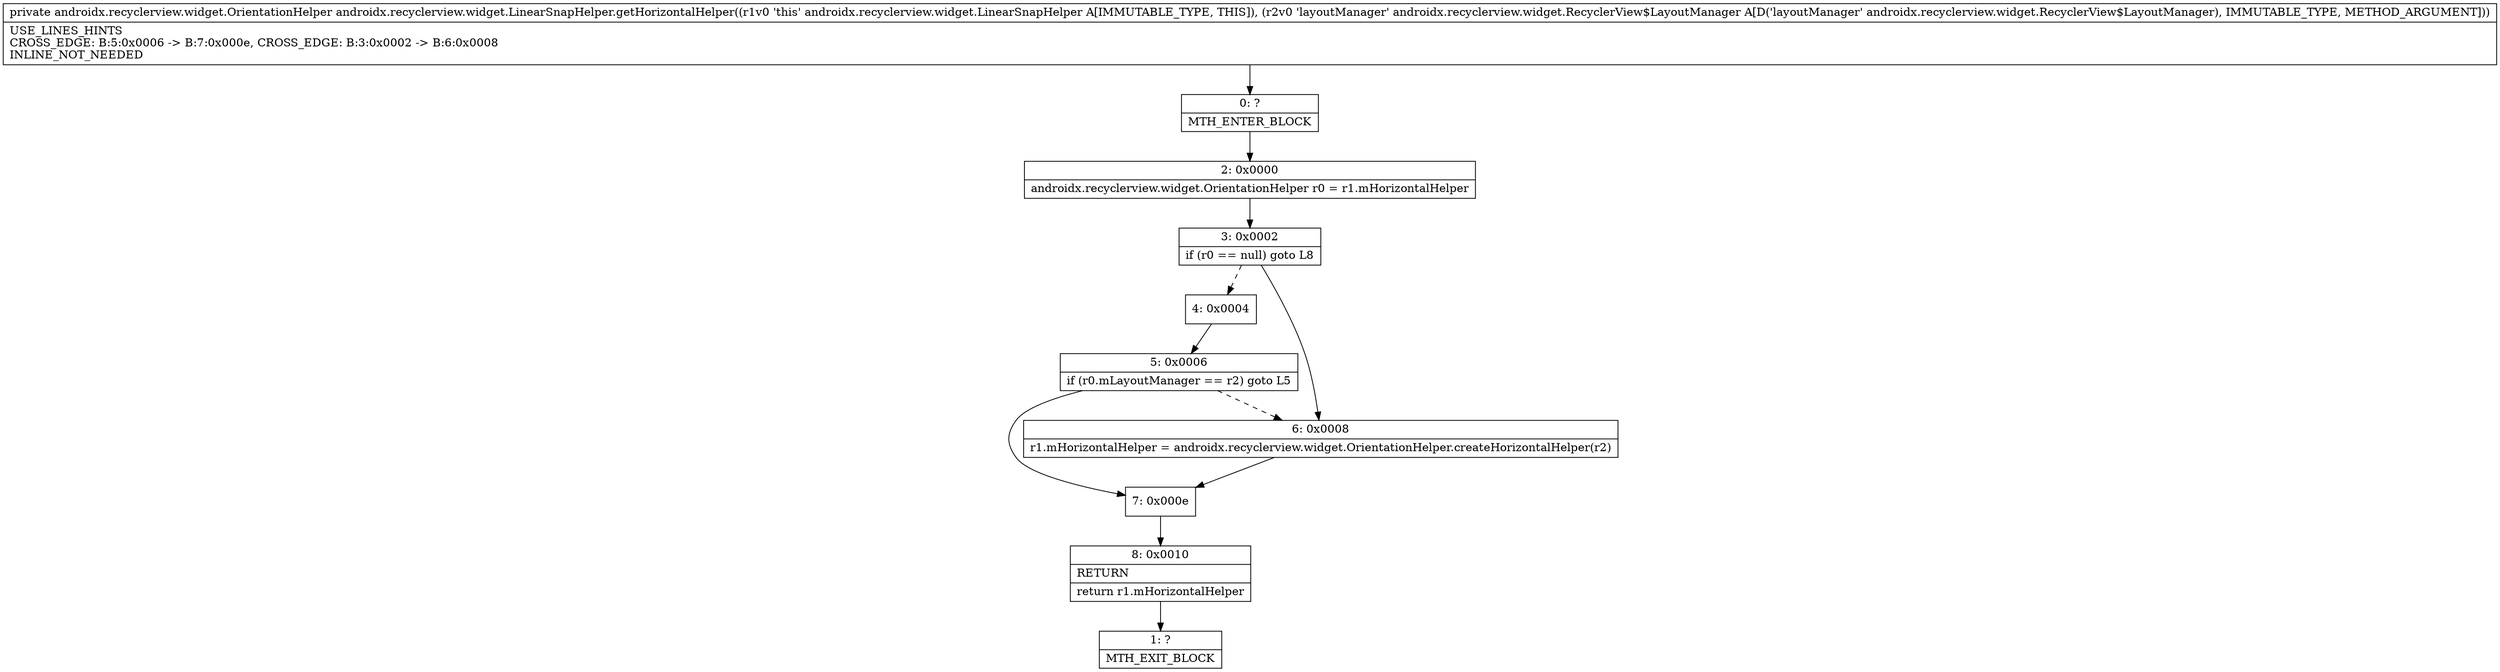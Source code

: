 digraph "CFG forandroidx.recyclerview.widget.LinearSnapHelper.getHorizontalHelper(Landroidx\/recyclerview\/widget\/RecyclerView$LayoutManager;)Landroidx\/recyclerview\/widget\/OrientationHelper;" {
Node_0 [shape=record,label="{0\:\ ?|MTH_ENTER_BLOCK\l}"];
Node_2 [shape=record,label="{2\:\ 0x0000|androidx.recyclerview.widget.OrientationHelper r0 = r1.mHorizontalHelper\l}"];
Node_3 [shape=record,label="{3\:\ 0x0002|if (r0 == null) goto L8\l}"];
Node_4 [shape=record,label="{4\:\ 0x0004}"];
Node_5 [shape=record,label="{5\:\ 0x0006|if (r0.mLayoutManager == r2) goto L5\l}"];
Node_7 [shape=record,label="{7\:\ 0x000e}"];
Node_8 [shape=record,label="{8\:\ 0x0010|RETURN\l|return r1.mHorizontalHelper\l}"];
Node_1 [shape=record,label="{1\:\ ?|MTH_EXIT_BLOCK\l}"];
Node_6 [shape=record,label="{6\:\ 0x0008|r1.mHorizontalHelper = androidx.recyclerview.widget.OrientationHelper.createHorizontalHelper(r2)\l}"];
MethodNode[shape=record,label="{private androidx.recyclerview.widget.OrientationHelper androidx.recyclerview.widget.LinearSnapHelper.getHorizontalHelper((r1v0 'this' androidx.recyclerview.widget.LinearSnapHelper A[IMMUTABLE_TYPE, THIS]), (r2v0 'layoutManager' androidx.recyclerview.widget.RecyclerView$LayoutManager A[D('layoutManager' androidx.recyclerview.widget.RecyclerView$LayoutManager), IMMUTABLE_TYPE, METHOD_ARGUMENT]))  | USE_LINES_HINTS\lCROSS_EDGE: B:5:0x0006 \-\> B:7:0x000e, CROSS_EDGE: B:3:0x0002 \-\> B:6:0x0008\lINLINE_NOT_NEEDED\l}"];
MethodNode -> Node_0;Node_0 -> Node_2;
Node_2 -> Node_3;
Node_3 -> Node_4[style=dashed];
Node_3 -> Node_6;
Node_4 -> Node_5;
Node_5 -> Node_6[style=dashed];
Node_5 -> Node_7;
Node_7 -> Node_8;
Node_8 -> Node_1;
Node_6 -> Node_7;
}

